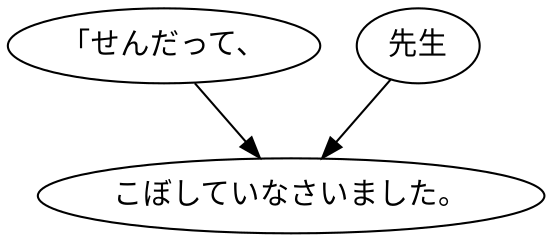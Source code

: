 digraph graph3043 {
	node0 [label="「せんだって、"];
	node1 [label="先生"];
	node2 [label="こぼしていなさいました。"];
	node0 -> node2;
	node1 -> node2;
}
